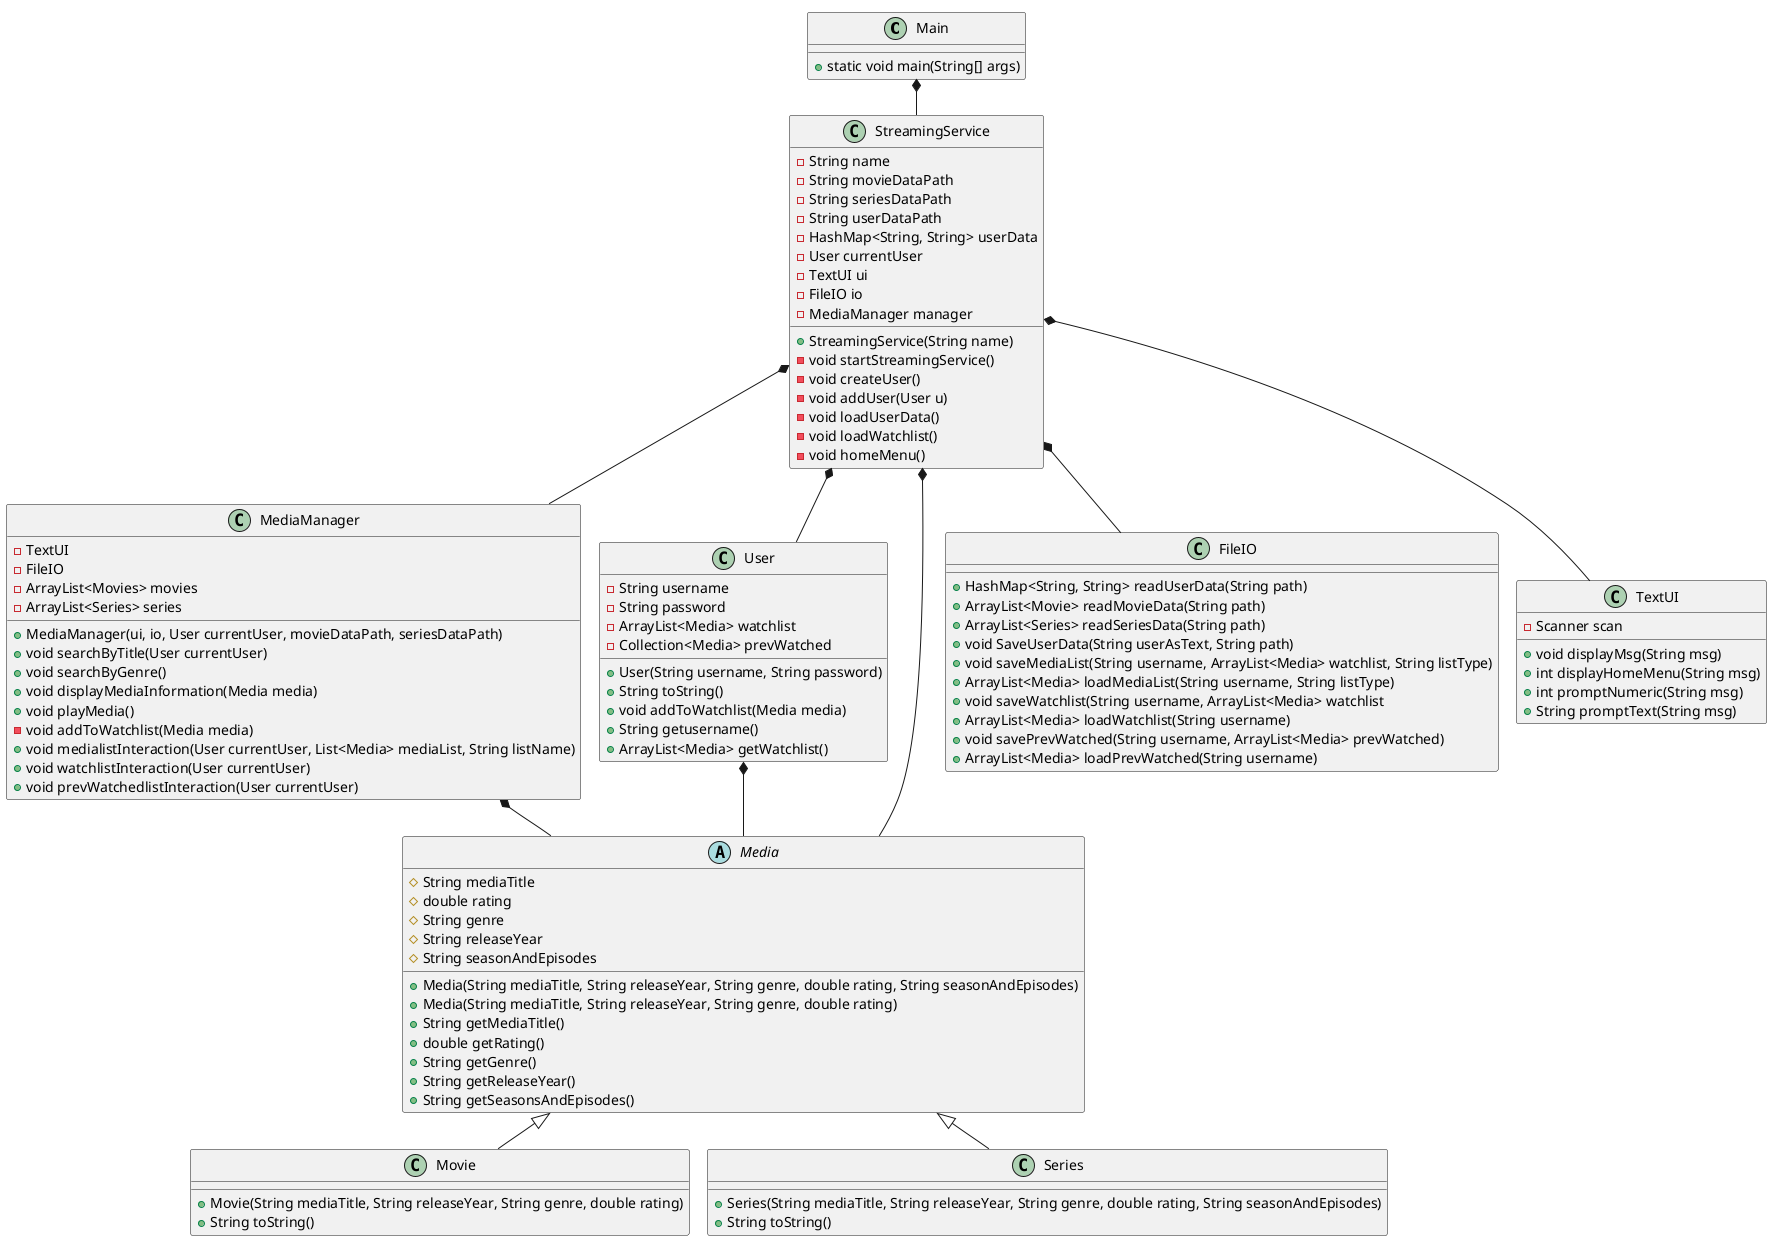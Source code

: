 @startuml
!pragma layout smetana

class Main {
+ static void main(String[] args)
}

class StreamingService{
- String name
- String movieDataPath
- String seriesDataPath
- String userDataPath
- HashMap<String, String> userData
- User currentUser
- TextUI ui
- FileIO io
- MediaManager manager
+ StreamingService(String name)
- void startStreamingService()
- void createUser()
- void addUser(User u)
- void loadUserData()
- void loadWatchlist()
- void homeMenu()


}

class MediaManager {
- TextUI
- FileIO
- ArrayList<Movies> movies
- ArrayList<Series> series
+ MediaManager(ui, io, User currentUser, movieDataPath, seriesDataPath)
+ void searchByTitle(User currentUser)
+ void searchByGenre()
+ void displayMediaInformation(Media media)
+ void playMedia()
- void addToWatchlist(Media media)
+ void medialistInteraction(User currentUser, List<Media> mediaList, String listName)
+ void watchlistInteraction(User currentUser)
+ void prevWatchedlistInteraction(User currentUser)
}

class User {
- String username
- String password
- ArrayList<Media> watchlist
- Collection<Media> prevWatched
+ User(String username, String password)
+ String toString()
+ void addToWatchlist(Media media)
+ String getusername()
+ ArrayList<Media> getWatchlist()
}


abstract class Media{
# String mediaTitle
# double rating
# String genre
# String releaseYear
# String seasonAndEpisodes
+Media(String mediaTitle, String releaseYear, String genre, double rating, String seasonAndEpisodes)
+Media(String mediaTitle, String releaseYear, String genre, double rating)
+String getMediaTitle()
+double getRating()
+String getGenre()
+String getReleaseYear()
+String getSeasonsAndEpisodes()
}

class Movie{
+ Movie(String mediaTitle, String releaseYear, String genre, double rating)
+String toString()
'metode der loader liste over film?

}

class Series{
+Series(String mediaTitle, String releaseYear, String genre, double rating, String seasonAndEpisodes)
+String toString()
'metode der loader liste over serier?
}

class FileIO {
+ HashMap<String, String> readUserData(String path)
+ ArrayList<Movie> readMovieData(String path)
+ ArrayList<Series> readSeriesData(String path)
+ void SaveUserData(String userAsText, String path)
+ void saveMediaList(String username, ArrayList<Media> watchlist, String listType)
+ ArrayList<Media> loadMediaList(String username, String listType)
+ void saveWatchlist(String username, ArrayList<Media> watchlist
+ ArrayList<Media> loadWatchlist(String username)
+ void savePrevWatched(String username, ArrayList<Media> prevWatched)
+ ArrayList<Media> loadPrevWatched(String username)
}

class TextUI {
- Scanner scan
+ void displayMsg(String msg)
+ int displayHomeMenu(String msg)
+ int promptNumeric(String msg)
+ String promptText(String msg)
}

Main *-- StreamingService
StreamingService *-- MediaManager
MediaManager *-- Media
StreamingService *-- User
StreamingService *-- FileIO
StreamingService *-- TextUI
Media <|-- Movie
Media <|-- Series
StreamingService *-- Media
User *-- Media
@enduml